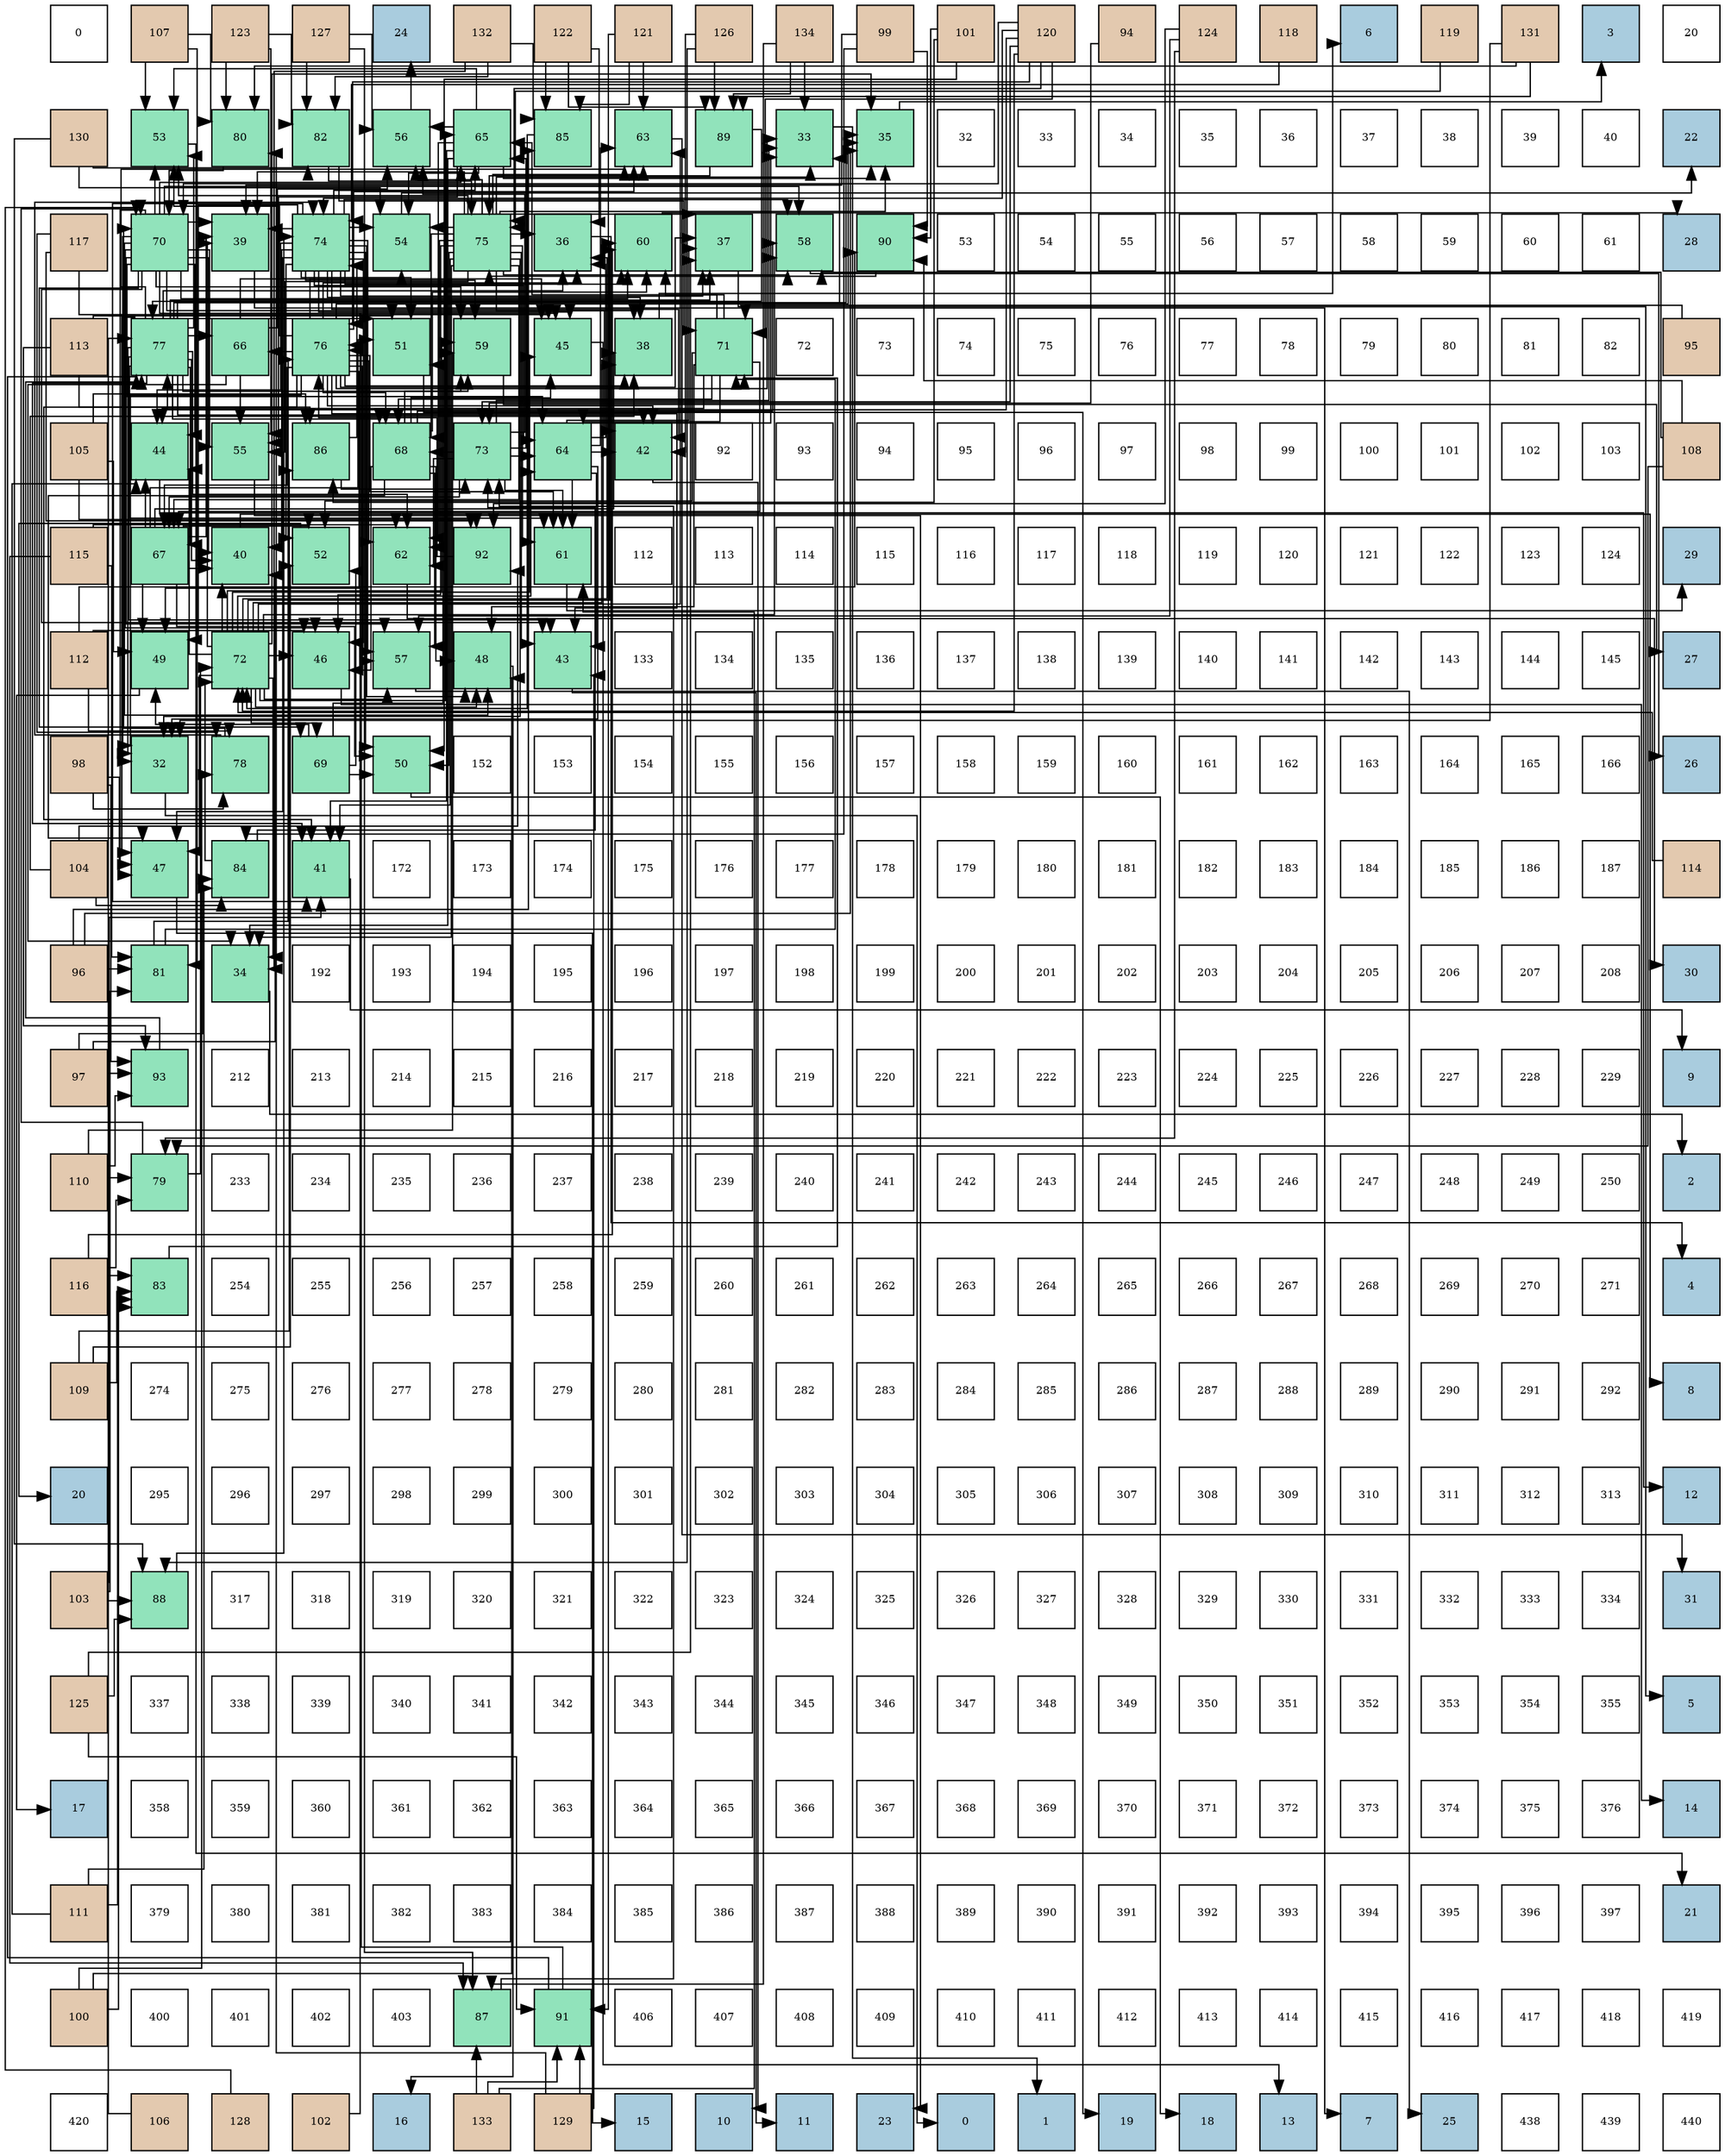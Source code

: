 digraph layout{
 rankdir=TB;
 splines=ortho;
 node [style=filled shape=square fixedsize=true width=0.6];
0[label="0", fontsize=8, fillcolor="#ffffff"];
1[label="107", fontsize=8, fillcolor="#e3c9af"];
2[label="123", fontsize=8, fillcolor="#e3c9af"];
3[label="127", fontsize=8, fillcolor="#e3c9af"];
4[label="24", fontsize=8, fillcolor="#a9ccde"];
5[label="132", fontsize=8, fillcolor="#e3c9af"];
6[label="122", fontsize=8, fillcolor="#e3c9af"];
7[label="121", fontsize=8, fillcolor="#e3c9af"];
8[label="126", fontsize=8, fillcolor="#e3c9af"];
9[label="134", fontsize=8, fillcolor="#e3c9af"];
10[label="99", fontsize=8, fillcolor="#e3c9af"];
11[label="101", fontsize=8, fillcolor="#e3c9af"];
12[label="120", fontsize=8, fillcolor="#e3c9af"];
13[label="94", fontsize=8, fillcolor="#e3c9af"];
14[label="124", fontsize=8, fillcolor="#e3c9af"];
15[label="118", fontsize=8, fillcolor="#e3c9af"];
16[label="6", fontsize=8, fillcolor="#a9ccde"];
17[label="119", fontsize=8, fillcolor="#e3c9af"];
18[label="131", fontsize=8, fillcolor="#e3c9af"];
19[label="3", fontsize=8, fillcolor="#a9ccde"];
20[label="20", fontsize=8, fillcolor="#ffffff"];
21[label="130", fontsize=8, fillcolor="#e3c9af"];
22[label="53", fontsize=8, fillcolor="#91e3bb"];
23[label="80", fontsize=8, fillcolor="#91e3bb"];
24[label="82", fontsize=8, fillcolor="#91e3bb"];
25[label="56", fontsize=8, fillcolor="#91e3bb"];
26[label="65", fontsize=8, fillcolor="#91e3bb"];
27[label="85", fontsize=8, fillcolor="#91e3bb"];
28[label="63", fontsize=8, fillcolor="#91e3bb"];
29[label="89", fontsize=8, fillcolor="#91e3bb"];
30[label="33", fontsize=8, fillcolor="#91e3bb"];
31[label="35", fontsize=8, fillcolor="#91e3bb"];
32[label="32", fontsize=8, fillcolor="#ffffff"];
33[label="33", fontsize=8, fillcolor="#ffffff"];
34[label="34", fontsize=8, fillcolor="#ffffff"];
35[label="35", fontsize=8, fillcolor="#ffffff"];
36[label="36", fontsize=8, fillcolor="#ffffff"];
37[label="37", fontsize=8, fillcolor="#ffffff"];
38[label="38", fontsize=8, fillcolor="#ffffff"];
39[label="39", fontsize=8, fillcolor="#ffffff"];
40[label="40", fontsize=8, fillcolor="#ffffff"];
41[label="22", fontsize=8, fillcolor="#a9ccde"];
42[label="117", fontsize=8, fillcolor="#e3c9af"];
43[label="70", fontsize=8, fillcolor="#91e3bb"];
44[label="39", fontsize=8, fillcolor="#91e3bb"];
45[label="74", fontsize=8, fillcolor="#91e3bb"];
46[label="54", fontsize=8, fillcolor="#91e3bb"];
47[label="75", fontsize=8, fillcolor="#91e3bb"];
48[label="36", fontsize=8, fillcolor="#91e3bb"];
49[label="60", fontsize=8, fillcolor="#91e3bb"];
50[label="37", fontsize=8, fillcolor="#91e3bb"];
51[label="58", fontsize=8, fillcolor="#91e3bb"];
52[label="90", fontsize=8, fillcolor="#91e3bb"];
53[label="53", fontsize=8, fillcolor="#ffffff"];
54[label="54", fontsize=8, fillcolor="#ffffff"];
55[label="55", fontsize=8, fillcolor="#ffffff"];
56[label="56", fontsize=8, fillcolor="#ffffff"];
57[label="57", fontsize=8, fillcolor="#ffffff"];
58[label="58", fontsize=8, fillcolor="#ffffff"];
59[label="59", fontsize=8, fillcolor="#ffffff"];
60[label="60", fontsize=8, fillcolor="#ffffff"];
61[label="61", fontsize=8, fillcolor="#ffffff"];
62[label="28", fontsize=8, fillcolor="#a9ccde"];
63[label="113", fontsize=8, fillcolor="#e3c9af"];
64[label="77", fontsize=8, fillcolor="#91e3bb"];
65[label="66", fontsize=8, fillcolor="#91e3bb"];
66[label="76", fontsize=8, fillcolor="#91e3bb"];
67[label="51", fontsize=8, fillcolor="#91e3bb"];
68[label="59", fontsize=8, fillcolor="#91e3bb"];
69[label="45", fontsize=8, fillcolor="#91e3bb"];
70[label="38", fontsize=8, fillcolor="#91e3bb"];
71[label="71", fontsize=8, fillcolor="#91e3bb"];
72[label="72", fontsize=8, fillcolor="#ffffff"];
73[label="73", fontsize=8, fillcolor="#ffffff"];
74[label="74", fontsize=8, fillcolor="#ffffff"];
75[label="75", fontsize=8, fillcolor="#ffffff"];
76[label="76", fontsize=8, fillcolor="#ffffff"];
77[label="77", fontsize=8, fillcolor="#ffffff"];
78[label="78", fontsize=8, fillcolor="#ffffff"];
79[label="79", fontsize=8, fillcolor="#ffffff"];
80[label="80", fontsize=8, fillcolor="#ffffff"];
81[label="81", fontsize=8, fillcolor="#ffffff"];
82[label="82", fontsize=8, fillcolor="#ffffff"];
83[label="95", fontsize=8, fillcolor="#e3c9af"];
84[label="105", fontsize=8, fillcolor="#e3c9af"];
85[label="44", fontsize=8, fillcolor="#91e3bb"];
86[label="55", fontsize=8, fillcolor="#91e3bb"];
87[label="86", fontsize=8, fillcolor="#91e3bb"];
88[label="68", fontsize=8, fillcolor="#91e3bb"];
89[label="73", fontsize=8, fillcolor="#91e3bb"];
90[label="64", fontsize=8, fillcolor="#91e3bb"];
91[label="42", fontsize=8, fillcolor="#91e3bb"];
92[label="92", fontsize=8, fillcolor="#ffffff"];
93[label="93", fontsize=8, fillcolor="#ffffff"];
94[label="94", fontsize=8, fillcolor="#ffffff"];
95[label="95", fontsize=8, fillcolor="#ffffff"];
96[label="96", fontsize=8, fillcolor="#ffffff"];
97[label="97", fontsize=8, fillcolor="#ffffff"];
98[label="98", fontsize=8, fillcolor="#ffffff"];
99[label="99", fontsize=8, fillcolor="#ffffff"];
100[label="100", fontsize=8, fillcolor="#ffffff"];
101[label="101", fontsize=8, fillcolor="#ffffff"];
102[label="102", fontsize=8, fillcolor="#ffffff"];
103[label="103", fontsize=8, fillcolor="#ffffff"];
104[label="108", fontsize=8, fillcolor="#e3c9af"];
105[label="115", fontsize=8, fillcolor="#e3c9af"];
106[label="67", fontsize=8, fillcolor="#91e3bb"];
107[label="40", fontsize=8, fillcolor="#91e3bb"];
108[label="52", fontsize=8, fillcolor="#91e3bb"];
109[label="62", fontsize=8, fillcolor="#91e3bb"];
110[label="92", fontsize=8, fillcolor="#91e3bb"];
111[label="61", fontsize=8, fillcolor="#91e3bb"];
112[label="112", fontsize=8, fillcolor="#ffffff"];
113[label="113", fontsize=8, fillcolor="#ffffff"];
114[label="114", fontsize=8, fillcolor="#ffffff"];
115[label="115", fontsize=8, fillcolor="#ffffff"];
116[label="116", fontsize=8, fillcolor="#ffffff"];
117[label="117", fontsize=8, fillcolor="#ffffff"];
118[label="118", fontsize=8, fillcolor="#ffffff"];
119[label="119", fontsize=8, fillcolor="#ffffff"];
120[label="120", fontsize=8, fillcolor="#ffffff"];
121[label="121", fontsize=8, fillcolor="#ffffff"];
122[label="122", fontsize=8, fillcolor="#ffffff"];
123[label="123", fontsize=8, fillcolor="#ffffff"];
124[label="124", fontsize=8, fillcolor="#ffffff"];
125[label="29", fontsize=8, fillcolor="#a9ccde"];
126[label="112", fontsize=8, fillcolor="#e3c9af"];
127[label="49", fontsize=8, fillcolor="#91e3bb"];
128[label="72", fontsize=8, fillcolor="#91e3bb"];
129[label="46", fontsize=8, fillcolor="#91e3bb"];
130[label="57", fontsize=8, fillcolor="#91e3bb"];
131[label="48", fontsize=8, fillcolor="#91e3bb"];
132[label="43", fontsize=8, fillcolor="#91e3bb"];
133[label="133", fontsize=8, fillcolor="#ffffff"];
134[label="134", fontsize=8, fillcolor="#ffffff"];
135[label="135", fontsize=8, fillcolor="#ffffff"];
136[label="136", fontsize=8, fillcolor="#ffffff"];
137[label="137", fontsize=8, fillcolor="#ffffff"];
138[label="138", fontsize=8, fillcolor="#ffffff"];
139[label="139", fontsize=8, fillcolor="#ffffff"];
140[label="140", fontsize=8, fillcolor="#ffffff"];
141[label="141", fontsize=8, fillcolor="#ffffff"];
142[label="142", fontsize=8, fillcolor="#ffffff"];
143[label="143", fontsize=8, fillcolor="#ffffff"];
144[label="144", fontsize=8, fillcolor="#ffffff"];
145[label="145", fontsize=8, fillcolor="#ffffff"];
146[label="27", fontsize=8, fillcolor="#a9ccde"];
147[label="98", fontsize=8, fillcolor="#e3c9af"];
148[label="32", fontsize=8, fillcolor="#91e3bb"];
149[label="78", fontsize=8, fillcolor="#91e3bb"];
150[label="69", fontsize=8, fillcolor="#91e3bb"];
151[label="50", fontsize=8, fillcolor="#91e3bb"];
152[label="152", fontsize=8, fillcolor="#ffffff"];
153[label="153", fontsize=8, fillcolor="#ffffff"];
154[label="154", fontsize=8, fillcolor="#ffffff"];
155[label="155", fontsize=8, fillcolor="#ffffff"];
156[label="156", fontsize=8, fillcolor="#ffffff"];
157[label="157", fontsize=8, fillcolor="#ffffff"];
158[label="158", fontsize=8, fillcolor="#ffffff"];
159[label="159", fontsize=8, fillcolor="#ffffff"];
160[label="160", fontsize=8, fillcolor="#ffffff"];
161[label="161", fontsize=8, fillcolor="#ffffff"];
162[label="162", fontsize=8, fillcolor="#ffffff"];
163[label="163", fontsize=8, fillcolor="#ffffff"];
164[label="164", fontsize=8, fillcolor="#ffffff"];
165[label="165", fontsize=8, fillcolor="#ffffff"];
166[label="166", fontsize=8, fillcolor="#ffffff"];
167[label="26", fontsize=8, fillcolor="#a9ccde"];
168[label="104", fontsize=8, fillcolor="#e3c9af"];
169[label="47", fontsize=8, fillcolor="#91e3bb"];
170[label="84", fontsize=8, fillcolor="#91e3bb"];
171[label="41", fontsize=8, fillcolor="#91e3bb"];
172[label="172", fontsize=8, fillcolor="#ffffff"];
173[label="173", fontsize=8, fillcolor="#ffffff"];
174[label="174", fontsize=8, fillcolor="#ffffff"];
175[label="175", fontsize=8, fillcolor="#ffffff"];
176[label="176", fontsize=8, fillcolor="#ffffff"];
177[label="177", fontsize=8, fillcolor="#ffffff"];
178[label="178", fontsize=8, fillcolor="#ffffff"];
179[label="179", fontsize=8, fillcolor="#ffffff"];
180[label="180", fontsize=8, fillcolor="#ffffff"];
181[label="181", fontsize=8, fillcolor="#ffffff"];
182[label="182", fontsize=8, fillcolor="#ffffff"];
183[label="183", fontsize=8, fillcolor="#ffffff"];
184[label="184", fontsize=8, fillcolor="#ffffff"];
185[label="185", fontsize=8, fillcolor="#ffffff"];
186[label="186", fontsize=8, fillcolor="#ffffff"];
187[label="187", fontsize=8, fillcolor="#ffffff"];
188[label="114", fontsize=8, fillcolor="#e3c9af"];
189[label="96", fontsize=8, fillcolor="#e3c9af"];
190[label="81", fontsize=8, fillcolor="#91e3bb"];
191[label="34", fontsize=8, fillcolor="#91e3bb"];
192[label="192", fontsize=8, fillcolor="#ffffff"];
193[label="193", fontsize=8, fillcolor="#ffffff"];
194[label="194", fontsize=8, fillcolor="#ffffff"];
195[label="195", fontsize=8, fillcolor="#ffffff"];
196[label="196", fontsize=8, fillcolor="#ffffff"];
197[label="197", fontsize=8, fillcolor="#ffffff"];
198[label="198", fontsize=8, fillcolor="#ffffff"];
199[label="199", fontsize=8, fillcolor="#ffffff"];
200[label="200", fontsize=8, fillcolor="#ffffff"];
201[label="201", fontsize=8, fillcolor="#ffffff"];
202[label="202", fontsize=8, fillcolor="#ffffff"];
203[label="203", fontsize=8, fillcolor="#ffffff"];
204[label="204", fontsize=8, fillcolor="#ffffff"];
205[label="205", fontsize=8, fillcolor="#ffffff"];
206[label="206", fontsize=8, fillcolor="#ffffff"];
207[label="207", fontsize=8, fillcolor="#ffffff"];
208[label="208", fontsize=8, fillcolor="#ffffff"];
209[label="30", fontsize=8, fillcolor="#a9ccde"];
210[label="97", fontsize=8, fillcolor="#e3c9af"];
211[label="93", fontsize=8, fillcolor="#91e3bb"];
212[label="212", fontsize=8, fillcolor="#ffffff"];
213[label="213", fontsize=8, fillcolor="#ffffff"];
214[label="214", fontsize=8, fillcolor="#ffffff"];
215[label="215", fontsize=8, fillcolor="#ffffff"];
216[label="216", fontsize=8, fillcolor="#ffffff"];
217[label="217", fontsize=8, fillcolor="#ffffff"];
218[label="218", fontsize=8, fillcolor="#ffffff"];
219[label="219", fontsize=8, fillcolor="#ffffff"];
220[label="220", fontsize=8, fillcolor="#ffffff"];
221[label="221", fontsize=8, fillcolor="#ffffff"];
222[label="222", fontsize=8, fillcolor="#ffffff"];
223[label="223", fontsize=8, fillcolor="#ffffff"];
224[label="224", fontsize=8, fillcolor="#ffffff"];
225[label="225", fontsize=8, fillcolor="#ffffff"];
226[label="226", fontsize=8, fillcolor="#ffffff"];
227[label="227", fontsize=8, fillcolor="#ffffff"];
228[label="228", fontsize=8, fillcolor="#ffffff"];
229[label="229", fontsize=8, fillcolor="#ffffff"];
230[label="9", fontsize=8, fillcolor="#a9ccde"];
231[label="110", fontsize=8, fillcolor="#e3c9af"];
232[label="79", fontsize=8, fillcolor="#91e3bb"];
233[label="233", fontsize=8, fillcolor="#ffffff"];
234[label="234", fontsize=8, fillcolor="#ffffff"];
235[label="235", fontsize=8, fillcolor="#ffffff"];
236[label="236", fontsize=8, fillcolor="#ffffff"];
237[label="237", fontsize=8, fillcolor="#ffffff"];
238[label="238", fontsize=8, fillcolor="#ffffff"];
239[label="239", fontsize=8, fillcolor="#ffffff"];
240[label="240", fontsize=8, fillcolor="#ffffff"];
241[label="241", fontsize=8, fillcolor="#ffffff"];
242[label="242", fontsize=8, fillcolor="#ffffff"];
243[label="243", fontsize=8, fillcolor="#ffffff"];
244[label="244", fontsize=8, fillcolor="#ffffff"];
245[label="245", fontsize=8, fillcolor="#ffffff"];
246[label="246", fontsize=8, fillcolor="#ffffff"];
247[label="247", fontsize=8, fillcolor="#ffffff"];
248[label="248", fontsize=8, fillcolor="#ffffff"];
249[label="249", fontsize=8, fillcolor="#ffffff"];
250[label="250", fontsize=8, fillcolor="#ffffff"];
251[label="2", fontsize=8, fillcolor="#a9ccde"];
252[label="116", fontsize=8, fillcolor="#e3c9af"];
253[label="83", fontsize=8, fillcolor="#91e3bb"];
254[label="254", fontsize=8, fillcolor="#ffffff"];
255[label="255", fontsize=8, fillcolor="#ffffff"];
256[label="256", fontsize=8, fillcolor="#ffffff"];
257[label="257", fontsize=8, fillcolor="#ffffff"];
258[label="258", fontsize=8, fillcolor="#ffffff"];
259[label="259", fontsize=8, fillcolor="#ffffff"];
260[label="260", fontsize=8, fillcolor="#ffffff"];
261[label="261", fontsize=8, fillcolor="#ffffff"];
262[label="262", fontsize=8, fillcolor="#ffffff"];
263[label="263", fontsize=8, fillcolor="#ffffff"];
264[label="264", fontsize=8, fillcolor="#ffffff"];
265[label="265", fontsize=8, fillcolor="#ffffff"];
266[label="266", fontsize=8, fillcolor="#ffffff"];
267[label="267", fontsize=8, fillcolor="#ffffff"];
268[label="268", fontsize=8, fillcolor="#ffffff"];
269[label="269", fontsize=8, fillcolor="#ffffff"];
270[label="270", fontsize=8, fillcolor="#ffffff"];
271[label="271", fontsize=8, fillcolor="#ffffff"];
272[label="4", fontsize=8, fillcolor="#a9ccde"];
273[label="109", fontsize=8, fillcolor="#e3c9af"];
274[label="274", fontsize=8, fillcolor="#ffffff"];
275[label="275", fontsize=8, fillcolor="#ffffff"];
276[label="276", fontsize=8, fillcolor="#ffffff"];
277[label="277", fontsize=8, fillcolor="#ffffff"];
278[label="278", fontsize=8, fillcolor="#ffffff"];
279[label="279", fontsize=8, fillcolor="#ffffff"];
280[label="280", fontsize=8, fillcolor="#ffffff"];
281[label="281", fontsize=8, fillcolor="#ffffff"];
282[label="282", fontsize=8, fillcolor="#ffffff"];
283[label="283", fontsize=8, fillcolor="#ffffff"];
284[label="284", fontsize=8, fillcolor="#ffffff"];
285[label="285", fontsize=8, fillcolor="#ffffff"];
286[label="286", fontsize=8, fillcolor="#ffffff"];
287[label="287", fontsize=8, fillcolor="#ffffff"];
288[label="288", fontsize=8, fillcolor="#ffffff"];
289[label="289", fontsize=8, fillcolor="#ffffff"];
290[label="290", fontsize=8, fillcolor="#ffffff"];
291[label="291", fontsize=8, fillcolor="#ffffff"];
292[label="292", fontsize=8, fillcolor="#ffffff"];
293[label="8", fontsize=8, fillcolor="#a9ccde"];
294[label="20", fontsize=8, fillcolor="#a9ccde"];
295[label="295", fontsize=8, fillcolor="#ffffff"];
296[label="296", fontsize=8, fillcolor="#ffffff"];
297[label="297", fontsize=8, fillcolor="#ffffff"];
298[label="298", fontsize=8, fillcolor="#ffffff"];
299[label="299", fontsize=8, fillcolor="#ffffff"];
300[label="300", fontsize=8, fillcolor="#ffffff"];
301[label="301", fontsize=8, fillcolor="#ffffff"];
302[label="302", fontsize=8, fillcolor="#ffffff"];
303[label="303", fontsize=8, fillcolor="#ffffff"];
304[label="304", fontsize=8, fillcolor="#ffffff"];
305[label="305", fontsize=8, fillcolor="#ffffff"];
306[label="306", fontsize=8, fillcolor="#ffffff"];
307[label="307", fontsize=8, fillcolor="#ffffff"];
308[label="308", fontsize=8, fillcolor="#ffffff"];
309[label="309", fontsize=8, fillcolor="#ffffff"];
310[label="310", fontsize=8, fillcolor="#ffffff"];
311[label="311", fontsize=8, fillcolor="#ffffff"];
312[label="312", fontsize=8, fillcolor="#ffffff"];
313[label="313", fontsize=8, fillcolor="#ffffff"];
314[label="12", fontsize=8, fillcolor="#a9ccde"];
315[label="103", fontsize=8, fillcolor="#e3c9af"];
316[label="88", fontsize=8, fillcolor="#91e3bb"];
317[label="317", fontsize=8, fillcolor="#ffffff"];
318[label="318", fontsize=8, fillcolor="#ffffff"];
319[label="319", fontsize=8, fillcolor="#ffffff"];
320[label="320", fontsize=8, fillcolor="#ffffff"];
321[label="321", fontsize=8, fillcolor="#ffffff"];
322[label="322", fontsize=8, fillcolor="#ffffff"];
323[label="323", fontsize=8, fillcolor="#ffffff"];
324[label="324", fontsize=8, fillcolor="#ffffff"];
325[label="325", fontsize=8, fillcolor="#ffffff"];
326[label="326", fontsize=8, fillcolor="#ffffff"];
327[label="327", fontsize=8, fillcolor="#ffffff"];
328[label="328", fontsize=8, fillcolor="#ffffff"];
329[label="329", fontsize=8, fillcolor="#ffffff"];
330[label="330", fontsize=8, fillcolor="#ffffff"];
331[label="331", fontsize=8, fillcolor="#ffffff"];
332[label="332", fontsize=8, fillcolor="#ffffff"];
333[label="333", fontsize=8, fillcolor="#ffffff"];
334[label="334", fontsize=8, fillcolor="#ffffff"];
335[label="31", fontsize=8, fillcolor="#a9ccde"];
336[label="125", fontsize=8, fillcolor="#e3c9af"];
337[label="337", fontsize=8, fillcolor="#ffffff"];
338[label="338", fontsize=8, fillcolor="#ffffff"];
339[label="339", fontsize=8, fillcolor="#ffffff"];
340[label="340", fontsize=8, fillcolor="#ffffff"];
341[label="341", fontsize=8, fillcolor="#ffffff"];
342[label="342", fontsize=8, fillcolor="#ffffff"];
343[label="343", fontsize=8, fillcolor="#ffffff"];
344[label="344", fontsize=8, fillcolor="#ffffff"];
345[label="345", fontsize=8, fillcolor="#ffffff"];
346[label="346", fontsize=8, fillcolor="#ffffff"];
347[label="347", fontsize=8, fillcolor="#ffffff"];
348[label="348", fontsize=8, fillcolor="#ffffff"];
349[label="349", fontsize=8, fillcolor="#ffffff"];
350[label="350", fontsize=8, fillcolor="#ffffff"];
351[label="351", fontsize=8, fillcolor="#ffffff"];
352[label="352", fontsize=8, fillcolor="#ffffff"];
353[label="353", fontsize=8, fillcolor="#ffffff"];
354[label="354", fontsize=8, fillcolor="#ffffff"];
355[label="355", fontsize=8, fillcolor="#ffffff"];
356[label="5", fontsize=8, fillcolor="#a9ccde"];
357[label="17", fontsize=8, fillcolor="#a9ccde"];
358[label="358", fontsize=8, fillcolor="#ffffff"];
359[label="359", fontsize=8, fillcolor="#ffffff"];
360[label="360", fontsize=8, fillcolor="#ffffff"];
361[label="361", fontsize=8, fillcolor="#ffffff"];
362[label="362", fontsize=8, fillcolor="#ffffff"];
363[label="363", fontsize=8, fillcolor="#ffffff"];
364[label="364", fontsize=8, fillcolor="#ffffff"];
365[label="365", fontsize=8, fillcolor="#ffffff"];
366[label="366", fontsize=8, fillcolor="#ffffff"];
367[label="367", fontsize=8, fillcolor="#ffffff"];
368[label="368", fontsize=8, fillcolor="#ffffff"];
369[label="369", fontsize=8, fillcolor="#ffffff"];
370[label="370", fontsize=8, fillcolor="#ffffff"];
371[label="371", fontsize=8, fillcolor="#ffffff"];
372[label="372", fontsize=8, fillcolor="#ffffff"];
373[label="373", fontsize=8, fillcolor="#ffffff"];
374[label="374", fontsize=8, fillcolor="#ffffff"];
375[label="375", fontsize=8, fillcolor="#ffffff"];
376[label="376", fontsize=8, fillcolor="#ffffff"];
377[label="14", fontsize=8, fillcolor="#a9ccde"];
378[label="111", fontsize=8, fillcolor="#e3c9af"];
379[label="379", fontsize=8, fillcolor="#ffffff"];
380[label="380", fontsize=8, fillcolor="#ffffff"];
381[label="381", fontsize=8, fillcolor="#ffffff"];
382[label="382", fontsize=8, fillcolor="#ffffff"];
383[label="383", fontsize=8, fillcolor="#ffffff"];
384[label="384", fontsize=8, fillcolor="#ffffff"];
385[label="385", fontsize=8, fillcolor="#ffffff"];
386[label="386", fontsize=8, fillcolor="#ffffff"];
387[label="387", fontsize=8, fillcolor="#ffffff"];
388[label="388", fontsize=8, fillcolor="#ffffff"];
389[label="389", fontsize=8, fillcolor="#ffffff"];
390[label="390", fontsize=8, fillcolor="#ffffff"];
391[label="391", fontsize=8, fillcolor="#ffffff"];
392[label="392", fontsize=8, fillcolor="#ffffff"];
393[label="393", fontsize=8, fillcolor="#ffffff"];
394[label="394", fontsize=8, fillcolor="#ffffff"];
395[label="395", fontsize=8, fillcolor="#ffffff"];
396[label="396", fontsize=8, fillcolor="#ffffff"];
397[label="397", fontsize=8, fillcolor="#ffffff"];
398[label="21", fontsize=8, fillcolor="#a9ccde"];
399[label="100", fontsize=8, fillcolor="#e3c9af"];
400[label="400", fontsize=8, fillcolor="#ffffff"];
401[label="401", fontsize=8, fillcolor="#ffffff"];
402[label="402", fontsize=8, fillcolor="#ffffff"];
403[label="403", fontsize=8, fillcolor="#ffffff"];
404[label="87", fontsize=8, fillcolor="#91e3bb"];
405[label="91", fontsize=8, fillcolor="#91e3bb"];
406[label="406", fontsize=8, fillcolor="#ffffff"];
407[label="407", fontsize=8, fillcolor="#ffffff"];
408[label="408", fontsize=8, fillcolor="#ffffff"];
409[label="409", fontsize=8, fillcolor="#ffffff"];
410[label="410", fontsize=8, fillcolor="#ffffff"];
411[label="411", fontsize=8, fillcolor="#ffffff"];
412[label="412", fontsize=8, fillcolor="#ffffff"];
413[label="413", fontsize=8, fillcolor="#ffffff"];
414[label="414", fontsize=8, fillcolor="#ffffff"];
415[label="415", fontsize=8, fillcolor="#ffffff"];
416[label="416", fontsize=8, fillcolor="#ffffff"];
417[label="417", fontsize=8, fillcolor="#ffffff"];
418[label="418", fontsize=8, fillcolor="#ffffff"];
419[label="419", fontsize=8, fillcolor="#ffffff"];
420[label="420", fontsize=8, fillcolor="#ffffff"];
421[label="106", fontsize=8, fillcolor="#e3c9af"];
422[label="128", fontsize=8, fillcolor="#e3c9af"];
423[label="102", fontsize=8, fillcolor="#e3c9af"];
424[label="16", fontsize=8, fillcolor="#a9ccde"];
425[label="133", fontsize=8, fillcolor="#e3c9af"];
426[label="129", fontsize=8, fillcolor="#e3c9af"];
427[label="15", fontsize=8, fillcolor="#a9ccde"];
428[label="10", fontsize=8, fillcolor="#a9ccde"];
429[label="11", fontsize=8, fillcolor="#a9ccde"];
430[label="23", fontsize=8, fillcolor="#a9ccde"];
431[label="0", fontsize=8, fillcolor="#a9ccde"];
432[label="1", fontsize=8, fillcolor="#a9ccde"];
433[label="19", fontsize=8, fillcolor="#a9ccde"];
434[label="18", fontsize=8, fillcolor="#a9ccde"];
435[label="13", fontsize=8, fillcolor="#a9ccde"];
436[label="7", fontsize=8, fillcolor="#a9ccde"];
437[label="25", fontsize=8, fillcolor="#a9ccde"];
438[label="438", fontsize=8, fillcolor="#ffffff"];
439[label="439", fontsize=8, fillcolor="#ffffff"];
440[label="440", fontsize=8, fillcolor="#ffffff"];
edge [constraint=false, style=vis];148 -> 431;
30 -> 432;
191 -> 251;
31 -> 19;
48 -> 272;
50 -> 356;
70 -> 16;
44 -> 436;
107 -> 293;
171 -> 230;
91 -> 428;
132 -> 429;
85 -> 314;
69 -> 435;
129 -> 377;
169 -> 427;
131 -> 424;
127 -> 357;
151 -> 434;
67 -> 433;
108 -> 294;
22 -> 398;
46 -> 41;
86 -> 430;
25 -> 4;
130 -> 437;
51 -> 167;
68 -> 146;
49 -> 62;
111 -> 125;
109 -> 209;
28 -> 335;
90 -> 148;
90 -> 30;
90 -> 48;
90 -> 50;
90 -> 91;
90 -> 132;
90 -> 111;
90 -> 28;
26 -> 191;
26 -> 31;
26 -> 171;
26 -> 22;
26 -> 46;
26 -> 86;
26 -> 25;
26 -> 109;
65 -> 191;
65 -> 46;
65 -> 86;
65 -> 25;
106 -> 70;
106 -> 44;
106 -> 107;
106 -> 85;
106 -> 127;
106 -> 151;
106 -> 67;
106 -> 108;
88 -> 69;
88 -> 129;
88 -> 169;
88 -> 131;
88 -> 130;
88 -> 51;
88 -> 68;
88 -> 49;
150 -> 127;
150 -> 151;
150 -> 67;
150 -> 108;
43 -> 148;
43 -> 70;
43 -> 44;
43 -> 107;
43 -> 132;
43 -> 85;
43 -> 69;
43 -> 129;
43 -> 169;
43 -> 131;
43 -> 22;
43 -> 86;
43 -> 130;
43 -> 51;
43 -> 68;
43 -> 49;
43 -> 90;
43 -> 26;
43 -> 150;
71 -> 85;
71 -> 131;
71 -> 108;
71 -> 49;
71 -> 90;
71 -> 26;
71 -> 106;
71 -> 88;
128 -> 191;
128 -> 31;
128 -> 48;
128 -> 70;
128 -> 44;
128 -> 107;
128 -> 85;
128 -> 69;
128 -> 129;
128 -> 169;
128 -> 131;
128 -> 130;
128 -> 51;
128 -> 68;
128 -> 49;
128 -> 28;
128 -> 90;
128 -> 26;
128 -> 150;
89 -> 30;
89 -> 25;
89 -> 111;
89 -> 109;
89 -> 90;
89 -> 26;
89 -> 106;
89 -> 88;
45 -> 50;
45 -> 70;
45 -> 44;
45 -> 107;
45 -> 171;
45 -> 91;
45 -> 85;
45 -> 69;
45 -> 129;
45 -> 169;
45 -> 131;
45 -> 127;
45 -> 151;
45 -> 67;
45 -> 108;
45 -> 46;
45 -> 130;
45 -> 51;
45 -> 68;
45 -> 49;
45 -> 90;
45 -> 26;
47 -> 148;
47 -> 30;
47 -> 191;
47 -> 31;
47 -> 48;
47 -> 50;
47 -> 44;
47 -> 171;
47 -> 91;
47 -> 132;
47 -> 129;
47 -> 151;
47 -> 22;
47 -> 46;
47 -> 86;
47 -> 25;
47 -> 51;
47 -> 111;
47 -> 109;
47 -> 28;
47 -> 106;
47 -> 88;
66 -> 148;
66 -> 30;
66 -> 31;
66 -> 48;
66 -> 50;
66 -> 70;
66 -> 171;
66 -> 91;
66 -> 132;
66 -> 69;
66 -> 127;
66 -> 22;
66 -> 130;
66 -> 111;
66 -> 109;
66 -> 28;
66 -> 65;
66 -> 106;
66 -> 88;
64 -> 148;
64 -> 30;
64 -> 31;
64 -> 48;
64 -> 50;
64 -> 107;
64 -> 171;
64 -> 91;
64 -> 132;
64 -> 169;
64 -> 67;
64 -> 22;
64 -> 68;
64 -> 111;
64 -> 109;
64 -> 28;
64 -> 65;
64 -> 106;
64 -> 88;
149 -> 43;
149 -> 45;
232 -> 43;
232 -> 128;
23 -> 43;
190 -> 71;
190 -> 66;
24 -> 71;
24 -> 47;
253 -> 71;
170 -> 128;
170 -> 89;
27 -> 128;
87 -> 89;
87 -> 45;
404 -> 89;
316 -> 45;
29 -> 47;
29 -> 64;
52 -> 47;
405 -> 66;
405 -> 64;
110 -> 66;
211 -> 64;
13 -> 89;
83 -> 71;
189 -> 31;
189 -> 190;
189 -> 27;
210 -> 107;
210 -> 170;
210 -> 211;
147 -> 169;
147 -> 149;
147 -> 211;
10 -> 44;
10 -> 170;
10 -> 52;
399 -> 131;
399 -> 149;
399 -> 253;
11 -> 151;
11 -> 87;
11 -> 52;
423 -> 66;
315 -> 171;
315 -> 190;
315 -> 316;
168 -> 70;
168 -> 170;
168 -> 110;
84 -> 127;
84 -> 87;
84 -> 110;
421 -> 64;
1 -> 22;
1 -> 23;
1 -> 190;
104 -> 51;
104 -> 232;
104 -> 52;
273 -> 108;
273 -> 253;
273 -> 87;
231 -> 68;
231 -> 232;
231 -> 211;
378 -> 85;
378 -> 253;
378 -> 170;
126 -> 129;
126 -> 149;
126 -> 52;
63 -> 67;
63 -> 87;
63 -> 211;
188 -> 128;
105 -> 109;
105 -> 190;
105 -> 404;
252 -> 49;
252 -> 232;
252 -> 253;
42 -> 69;
42 -> 149;
42 -> 110;
15 -> 45;
17 -> 47;
12 -> 43;
12 -> 71;
12 -> 128;
12 -> 89;
12 -> 45;
12 -> 47;
12 -> 66;
12 -> 64;
7 -> 28;
7 -> 27;
7 -> 405;
6 -> 48;
6 -> 27;
6 -> 29;
2 -> 86;
2 -> 23;
2 -> 24;
14 -> 130;
14 -> 232;
14 -> 110;
336 -> 50;
336 -> 316;
336 -> 405;
8 -> 91;
8 -> 316;
8 -> 29;
3 -> 25;
3 -> 24;
3 -> 404;
422 -> 43;
426 -> 132;
426 -> 23;
426 -> 405;
21 -> 46;
21 -> 24;
21 -> 316;
18 -> 148;
18 -> 23;
18 -> 29;
5 -> 191;
5 -> 24;
5 -> 27;
425 -> 111;
425 -> 404;
425 -> 405;
9 -> 30;
9 -> 404;
9 -> 29;
edge [constraint=true, style=invis];
0 -> 21 -> 42 -> 63 -> 84 -> 105 -> 126 -> 147 -> 168 -> 189 -> 210 -> 231 -> 252 -> 273 -> 294 -> 315 -> 336 -> 357 -> 378 -> 399 -> 420;
1 -> 22 -> 43 -> 64 -> 85 -> 106 -> 127 -> 148 -> 169 -> 190 -> 211 -> 232 -> 253 -> 274 -> 295 -> 316 -> 337 -> 358 -> 379 -> 400 -> 421;
2 -> 23 -> 44 -> 65 -> 86 -> 107 -> 128 -> 149 -> 170 -> 191 -> 212 -> 233 -> 254 -> 275 -> 296 -> 317 -> 338 -> 359 -> 380 -> 401 -> 422;
3 -> 24 -> 45 -> 66 -> 87 -> 108 -> 129 -> 150 -> 171 -> 192 -> 213 -> 234 -> 255 -> 276 -> 297 -> 318 -> 339 -> 360 -> 381 -> 402 -> 423;
4 -> 25 -> 46 -> 67 -> 88 -> 109 -> 130 -> 151 -> 172 -> 193 -> 214 -> 235 -> 256 -> 277 -> 298 -> 319 -> 340 -> 361 -> 382 -> 403 -> 424;
5 -> 26 -> 47 -> 68 -> 89 -> 110 -> 131 -> 152 -> 173 -> 194 -> 215 -> 236 -> 257 -> 278 -> 299 -> 320 -> 341 -> 362 -> 383 -> 404 -> 425;
6 -> 27 -> 48 -> 69 -> 90 -> 111 -> 132 -> 153 -> 174 -> 195 -> 216 -> 237 -> 258 -> 279 -> 300 -> 321 -> 342 -> 363 -> 384 -> 405 -> 426;
7 -> 28 -> 49 -> 70 -> 91 -> 112 -> 133 -> 154 -> 175 -> 196 -> 217 -> 238 -> 259 -> 280 -> 301 -> 322 -> 343 -> 364 -> 385 -> 406 -> 427;
8 -> 29 -> 50 -> 71 -> 92 -> 113 -> 134 -> 155 -> 176 -> 197 -> 218 -> 239 -> 260 -> 281 -> 302 -> 323 -> 344 -> 365 -> 386 -> 407 -> 428;
9 -> 30 -> 51 -> 72 -> 93 -> 114 -> 135 -> 156 -> 177 -> 198 -> 219 -> 240 -> 261 -> 282 -> 303 -> 324 -> 345 -> 366 -> 387 -> 408 -> 429;
10 -> 31 -> 52 -> 73 -> 94 -> 115 -> 136 -> 157 -> 178 -> 199 -> 220 -> 241 -> 262 -> 283 -> 304 -> 325 -> 346 -> 367 -> 388 -> 409 -> 430;
11 -> 32 -> 53 -> 74 -> 95 -> 116 -> 137 -> 158 -> 179 -> 200 -> 221 -> 242 -> 263 -> 284 -> 305 -> 326 -> 347 -> 368 -> 389 -> 410 -> 431;
12 -> 33 -> 54 -> 75 -> 96 -> 117 -> 138 -> 159 -> 180 -> 201 -> 222 -> 243 -> 264 -> 285 -> 306 -> 327 -> 348 -> 369 -> 390 -> 411 -> 432;
13 -> 34 -> 55 -> 76 -> 97 -> 118 -> 139 -> 160 -> 181 -> 202 -> 223 -> 244 -> 265 -> 286 -> 307 -> 328 -> 349 -> 370 -> 391 -> 412 -> 433;
14 -> 35 -> 56 -> 77 -> 98 -> 119 -> 140 -> 161 -> 182 -> 203 -> 224 -> 245 -> 266 -> 287 -> 308 -> 329 -> 350 -> 371 -> 392 -> 413 -> 434;
15 -> 36 -> 57 -> 78 -> 99 -> 120 -> 141 -> 162 -> 183 -> 204 -> 225 -> 246 -> 267 -> 288 -> 309 -> 330 -> 351 -> 372 -> 393 -> 414 -> 435;
16 -> 37 -> 58 -> 79 -> 100 -> 121 -> 142 -> 163 -> 184 -> 205 -> 226 -> 247 -> 268 -> 289 -> 310 -> 331 -> 352 -> 373 -> 394 -> 415 -> 436;
17 -> 38 -> 59 -> 80 -> 101 -> 122 -> 143 -> 164 -> 185 -> 206 -> 227 -> 248 -> 269 -> 290 -> 311 -> 332 -> 353 -> 374 -> 395 -> 416 -> 437;
18 -> 39 -> 60 -> 81 -> 102 -> 123 -> 144 -> 165 -> 186 -> 207 -> 228 -> 249 -> 270 -> 291 -> 312 -> 333 -> 354 -> 375 -> 396 -> 417 -> 438;
19 -> 40 -> 61 -> 82 -> 103 -> 124 -> 145 -> 166 -> 187 -> 208 -> 229 -> 250 -> 271 -> 292 -> 313 -> 334 -> 355 -> 376 -> 397 -> 418 -> 439;
20 -> 41 -> 62 -> 83 -> 104 -> 125 -> 146 -> 167 -> 188 -> 209 -> 230 -> 251 -> 272 -> 293 -> 314 -> 335 -> 356 -> 377 -> 398 -> 419 -> 440;
rank = same {0 -> 1 -> 2 -> 3 -> 4 -> 5 -> 6 -> 7 -> 8 -> 9 -> 10 -> 11 -> 12 -> 13 -> 14 -> 15 -> 16 -> 17 -> 18 -> 19 -> 20};
rank = same {21 -> 22 -> 23 -> 24 -> 25 -> 26 -> 27 -> 28 -> 29 -> 30 -> 31 -> 32 -> 33 -> 34 -> 35 -> 36 -> 37 -> 38 -> 39 -> 40 -> 41};
rank = same {42 -> 43 -> 44 -> 45 -> 46 -> 47 -> 48 -> 49 -> 50 -> 51 -> 52 -> 53 -> 54 -> 55 -> 56 -> 57 -> 58 -> 59 -> 60 -> 61 -> 62};
rank = same {63 -> 64 -> 65 -> 66 -> 67 -> 68 -> 69 -> 70 -> 71 -> 72 -> 73 -> 74 -> 75 -> 76 -> 77 -> 78 -> 79 -> 80 -> 81 -> 82 -> 83};
rank = same {84 -> 85 -> 86 -> 87 -> 88 -> 89 -> 90 -> 91 -> 92 -> 93 -> 94 -> 95 -> 96 -> 97 -> 98 -> 99 -> 100 -> 101 -> 102 -> 103 -> 104};
rank = same {105 -> 106 -> 107 -> 108 -> 109 -> 110 -> 111 -> 112 -> 113 -> 114 -> 115 -> 116 -> 117 -> 118 -> 119 -> 120 -> 121 -> 122 -> 123 -> 124 -> 125};
rank = same {126 -> 127 -> 128 -> 129 -> 130 -> 131 -> 132 -> 133 -> 134 -> 135 -> 136 -> 137 -> 138 -> 139 -> 140 -> 141 -> 142 -> 143 -> 144 -> 145 -> 146};
rank = same {147 -> 148 -> 149 -> 150 -> 151 -> 152 -> 153 -> 154 -> 155 -> 156 -> 157 -> 158 -> 159 -> 160 -> 161 -> 162 -> 163 -> 164 -> 165 -> 166 -> 167};
rank = same {168 -> 169 -> 170 -> 171 -> 172 -> 173 -> 174 -> 175 -> 176 -> 177 -> 178 -> 179 -> 180 -> 181 -> 182 -> 183 -> 184 -> 185 -> 186 -> 187 -> 188};
rank = same {189 -> 190 -> 191 -> 192 -> 193 -> 194 -> 195 -> 196 -> 197 -> 198 -> 199 -> 200 -> 201 -> 202 -> 203 -> 204 -> 205 -> 206 -> 207 -> 208 -> 209};
rank = same {210 -> 211 -> 212 -> 213 -> 214 -> 215 -> 216 -> 217 -> 218 -> 219 -> 220 -> 221 -> 222 -> 223 -> 224 -> 225 -> 226 -> 227 -> 228 -> 229 -> 230};
rank = same {231 -> 232 -> 233 -> 234 -> 235 -> 236 -> 237 -> 238 -> 239 -> 240 -> 241 -> 242 -> 243 -> 244 -> 245 -> 246 -> 247 -> 248 -> 249 -> 250 -> 251};
rank = same {252 -> 253 -> 254 -> 255 -> 256 -> 257 -> 258 -> 259 -> 260 -> 261 -> 262 -> 263 -> 264 -> 265 -> 266 -> 267 -> 268 -> 269 -> 270 -> 271 -> 272};
rank = same {273 -> 274 -> 275 -> 276 -> 277 -> 278 -> 279 -> 280 -> 281 -> 282 -> 283 -> 284 -> 285 -> 286 -> 287 -> 288 -> 289 -> 290 -> 291 -> 292 -> 293};
rank = same {294 -> 295 -> 296 -> 297 -> 298 -> 299 -> 300 -> 301 -> 302 -> 303 -> 304 -> 305 -> 306 -> 307 -> 308 -> 309 -> 310 -> 311 -> 312 -> 313 -> 314};
rank = same {315 -> 316 -> 317 -> 318 -> 319 -> 320 -> 321 -> 322 -> 323 -> 324 -> 325 -> 326 -> 327 -> 328 -> 329 -> 330 -> 331 -> 332 -> 333 -> 334 -> 335};
rank = same {336 -> 337 -> 338 -> 339 -> 340 -> 341 -> 342 -> 343 -> 344 -> 345 -> 346 -> 347 -> 348 -> 349 -> 350 -> 351 -> 352 -> 353 -> 354 -> 355 -> 356};
rank = same {357 -> 358 -> 359 -> 360 -> 361 -> 362 -> 363 -> 364 -> 365 -> 366 -> 367 -> 368 -> 369 -> 370 -> 371 -> 372 -> 373 -> 374 -> 375 -> 376 -> 377};
rank = same {378 -> 379 -> 380 -> 381 -> 382 -> 383 -> 384 -> 385 -> 386 -> 387 -> 388 -> 389 -> 390 -> 391 -> 392 -> 393 -> 394 -> 395 -> 396 -> 397 -> 398};
rank = same {399 -> 400 -> 401 -> 402 -> 403 -> 404 -> 405 -> 406 -> 407 -> 408 -> 409 -> 410 -> 411 -> 412 -> 413 -> 414 -> 415 -> 416 -> 417 -> 418 -> 419};
rank = same {420 -> 421 -> 422 -> 423 -> 424 -> 425 -> 426 -> 427 -> 428 -> 429 -> 430 -> 431 -> 432 -> 433 -> 434 -> 435 -> 436 -> 437 -> 438 -> 439 -> 440};
}
